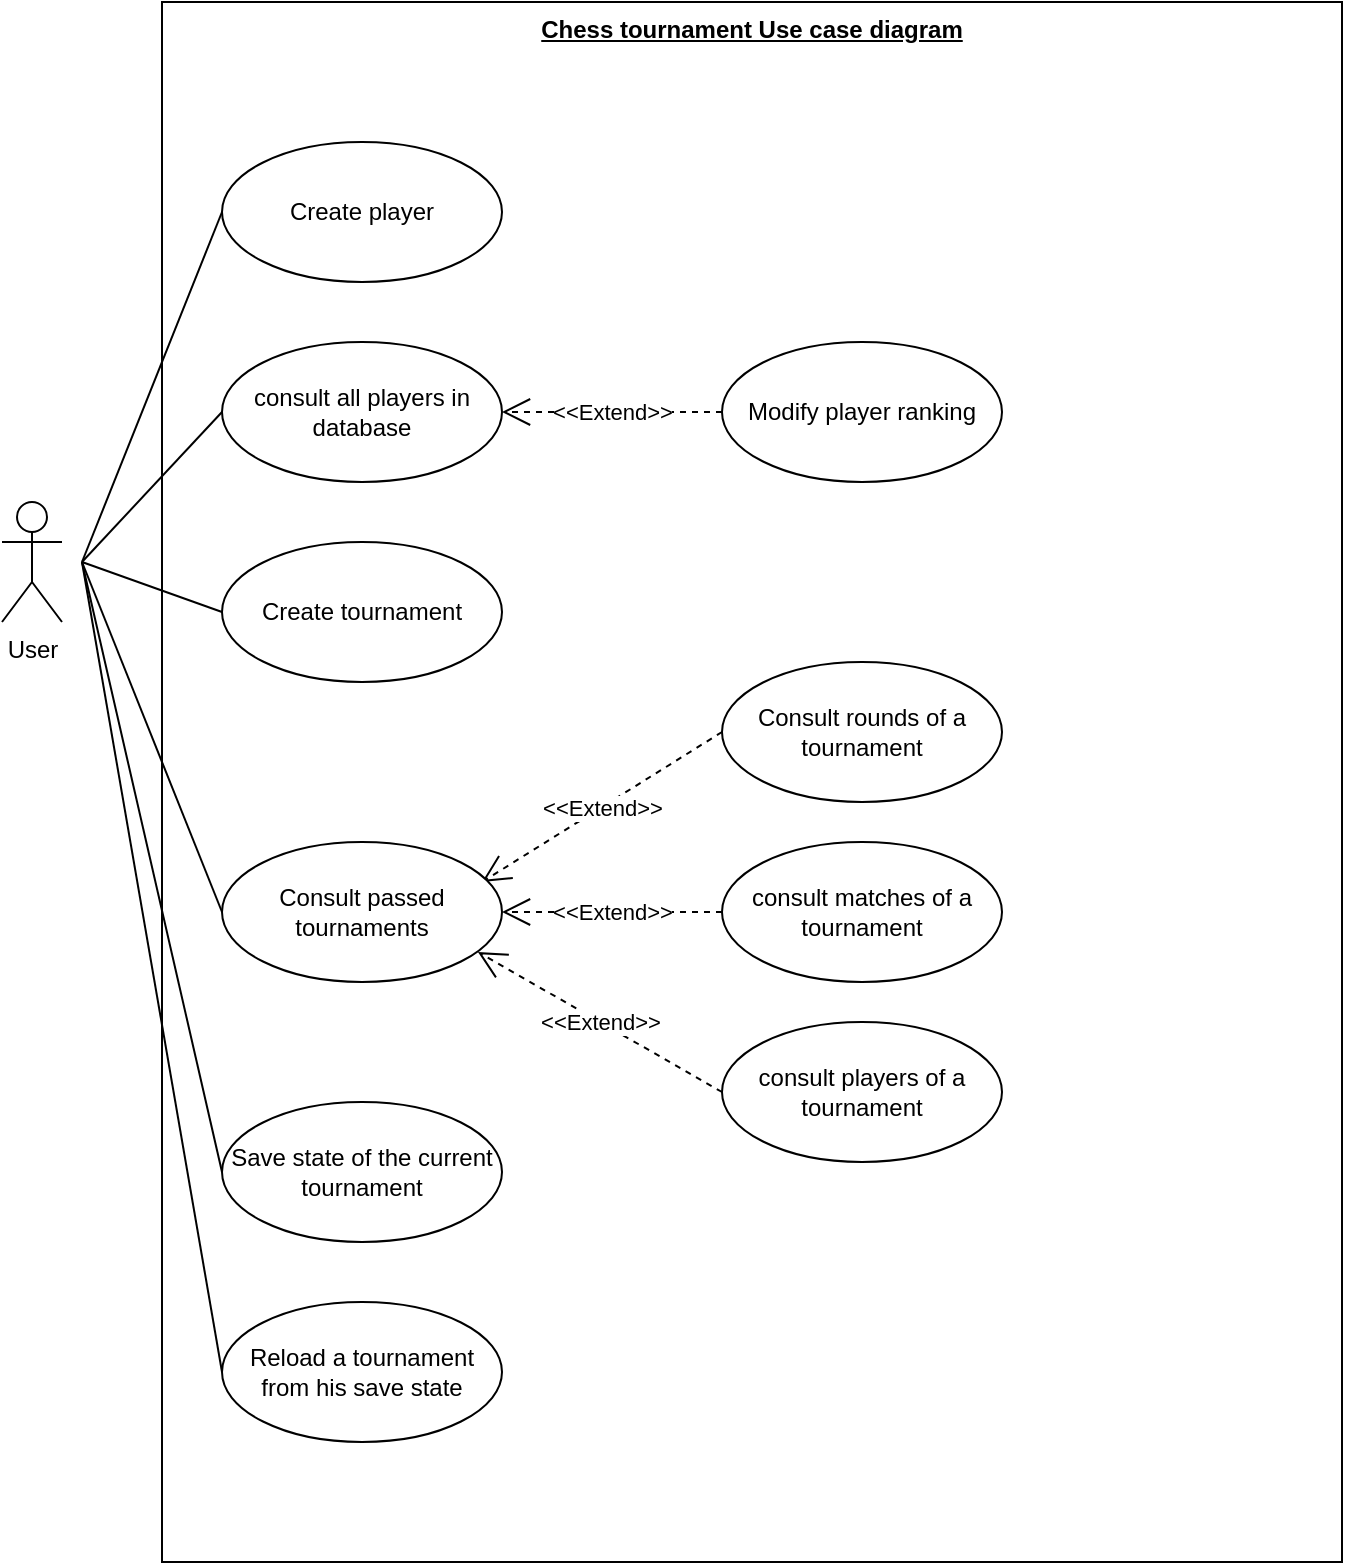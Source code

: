 <mxfile version="14.6.13" type="device"><diagram name="Chess tournament" id="Xj_SQW5p-db6HIlOzPf7"><mxGraphModel dx="1086" dy="806" grid="1" gridSize="10" guides="1" tooltips="1" connect="1" arrows="1" fold="1" page="1" pageScale="1" pageWidth="827" pageHeight="1169" math="0" shadow="0"><root><mxCell id="ngggXP8NCbQZwop2rnJL-0"/><mxCell id="ngggXP8NCbQZwop2rnJL-1" parent="ngggXP8NCbQZwop2rnJL-0"/><mxCell id="ngggXP8NCbQZwop2rnJL-2" value="&lt;b&gt;&lt;u&gt;Chess tournament Use case diagram&lt;/u&gt;&lt;/b&gt;&lt;br&gt;&lt;table&gt;&lt;tbody&gt;&lt;tr&gt;&lt;td&gt;&lt;/td&gt;&lt;/tr&gt;&lt;/tbody&gt;&lt;/table&gt;" style="rounded=0;whiteSpace=wrap;html=1;verticalAlign=top;align=center;" vertex="1" parent="ngggXP8NCbQZwop2rnJL-1"><mxGeometry x="170" y="360" width="590" height="780" as="geometry"/></mxCell><mxCell id="ngggXP8NCbQZwop2rnJL-3" value="Create player" style="ellipse;whiteSpace=wrap;html=1;align=center;" vertex="1" parent="ngggXP8NCbQZwop2rnJL-1"><mxGeometry x="200" y="430" width="140" height="70" as="geometry"/></mxCell><mxCell id="ngggXP8NCbQZwop2rnJL-14" value="&amp;lt;&amp;lt;Extend&amp;gt;&amp;gt;" style="endArrow=open;dashed=1;endFill=0;endSize=12;html=1;exitX=0;exitY=0.5;exitDx=0;exitDy=0;" edge="1" parent="ngggXP8NCbQZwop2rnJL-1" source="ngggXP8NCbQZwop2rnJL-22"><mxGeometry width="160" relative="1" as="geometry"><mxPoint x="666.033" y="539.944" as="sourcePoint"/><mxPoint x="330" y="800" as="targetPoint"/></mxGeometry></mxCell><mxCell id="ngggXP8NCbQZwop2rnJL-16" value="&amp;lt;&amp;lt;Extend&amp;gt;&amp;gt;" style="endArrow=open;dashed=1;endFill=0;endSize=12;html=1;exitX=0;exitY=0.5;exitDx=0;exitDy=0;" edge="1" parent="ngggXP8NCbQZwop2rnJL-1" source="ngggXP8NCbQZwop2rnJL-19" target="ngggXP8NCbQZwop2rnJL-25"><mxGeometry width="160" relative="1" as="geometry"><mxPoint x="323.81" y="586.99" as="sourcePoint"/><mxPoint x="420" y="500" as="targetPoint"/></mxGeometry></mxCell><mxCell id="ngggXP8NCbQZwop2rnJL-18" value="User" style="shape=umlActor;verticalLabelPosition=bottom;verticalAlign=top;html=1;outlineConnect=0;" vertex="1" parent="ngggXP8NCbQZwop2rnJL-1"><mxGeometry x="90" y="610" width="30" height="60" as="geometry"/></mxCell><mxCell id="ngggXP8NCbQZwop2rnJL-19" value="Modify player ranking" style="ellipse;whiteSpace=wrap;html=1;align=center;" vertex="1" parent="ngggXP8NCbQZwop2rnJL-1"><mxGeometry x="450" y="530" width="140" height="70" as="geometry"/></mxCell><mxCell id="ngggXP8NCbQZwop2rnJL-20" value="Create tournament" style="ellipse;whiteSpace=wrap;html=1;align=center;" vertex="1" parent="ngggXP8NCbQZwop2rnJL-1"><mxGeometry x="200" y="630" width="140" height="70" as="geometry"/></mxCell><mxCell id="ngggXP8NCbQZwop2rnJL-21" value="Consult passed tournaments" style="ellipse;whiteSpace=wrap;html=1;align=center;" vertex="1" parent="ngggXP8NCbQZwop2rnJL-1"><mxGeometry x="200" y="780" width="140" height="70" as="geometry"/></mxCell><mxCell id="ngggXP8NCbQZwop2rnJL-22" value="Consult rounds of a tournament" style="ellipse;whiteSpace=wrap;html=1;align=center;" vertex="1" parent="ngggXP8NCbQZwop2rnJL-1"><mxGeometry x="450" y="690" width="140" height="70" as="geometry"/></mxCell><mxCell id="ngggXP8NCbQZwop2rnJL-23" value="consult matches of a tournament" style="ellipse;whiteSpace=wrap;html=1;align=center;" vertex="1" parent="ngggXP8NCbQZwop2rnJL-1"><mxGeometry x="450" y="780" width="140" height="70" as="geometry"/></mxCell><mxCell id="ngggXP8NCbQZwop2rnJL-24" value="consult players of a tournament" style="ellipse;whiteSpace=wrap;html=1;align=center;" vertex="1" parent="ngggXP8NCbQZwop2rnJL-1"><mxGeometry x="450" y="870" width="140" height="70" as="geometry"/></mxCell><mxCell id="ngggXP8NCbQZwop2rnJL-25" value="consult all players in database" style="ellipse;whiteSpace=wrap;html=1;align=center;" vertex="1" parent="ngggXP8NCbQZwop2rnJL-1"><mxGeometry x="200" y="530" width="140" height="70" as="geometry"/></mxCell><mxCell id="ngggXP8NCbQZwop2rnJL-26" value="&amp;lt;&amp;lt;Extend&amp;gt;&amp;gt;" style="endArrow=open;dashed=1;endFill=0;endSize=12;html=1;exitX=0;exitY=0.5;exitDx=0;exitDy=0;entryX=1;entryY=0.5;entryDx=0;entryDy=0;" edge="1" parent="ngggXP8NCbQZwop2rnJL-1" source="ngggXP8NCbQZwop2rnJL-23" target="ngggXP8NCbQZwop2rnJL-21"><mxGeometry width="160" relative="1" as="geometry"><mxPoint x="405" y="735" as="sourcePoint"/><mxPoint x="350" y="825" as="targetPoint"/></mxGeometry></mxCell><mxCell id="ngggXP8NCbQZwop2rnJL-27" value="&amp;lt;&amp;lt;Extend&amp;gt;&amp;gt;" style="endArrow=open;dashed=1;endFill=0;endSize=12;html=1;exitX=0;exitY=0.5;exitDx=0;exitDy=0;entryX=0.914;entryY=0.786;entryDx=0;entryDy=0;entryPerimeter=0;" edge="1" parent="ngggXP8NCbQZwop2rnJL-1" source="ngggXP8NCbQZwop2rnJL-24" target="ngggXP8NCbQZwop2rnJL-21"><mxGeometry width="160" relative="1" as="geometry"><mxPoint x="405" y="825" as="sourcePoint"/><mxPoint x="350" y="825" as="targetPoint"/></mxGeometry></mxCell><mxCell id="-SK7WLt48L_Zfp1PlbLP-0" style="edgeStyle=none;rounded=1;orthogonalLoop=1;jettySize=auto;html=1;endArrow=none;endFill=0;endSize=16;entryX=0;entryY=0.5;entryDx=0;entryDy=0;" edge="1" parent="ngggXP8NCbQZwop2rnJL-1" target="ngggXP8NCbQZwop2rnJL-20"><mxGeometry relative="1" as="geometry"><mxPoint x="130" y="640" as="sourcePoint"/><mxPoint x="360" y="840" as="targetPoint"/></mxGeometry></mxCell><mxCell id="-SK7WLt48L_Zfp1PlbLP-1" style="edgeStyle=none;rounded=1;orthogonalLoop=1;jettySize=auto;html=1;endArrow=none;endFill=0;endSize=16;entryX=0;entryY=0.5;entryDx=0;entryDy=0;" edge="1" parent="ngggXP8NCbQZwop2rnJL-1" target="ngggXP8NCbQZwop2rnJL-25"><mxGeometry relative="1" as="geometry"><mxPoint x="130" y="640" as="sourcePoint"/><mxPoint x="210" y="675" as="targetPoint"/></mxGeometry></mxCell><mxCell id="-SK7WLt48L_Zfp1PlbLP-2" style="edgeStyle=none;rounded=1;orthogonalLoop=1;jettySize=auto;html=1;endArrow=none;endFill=0;endSize=16;entryX=0;entryY=0.5;entryDx=0;entryDy=0;" edge="1" parent="ngggXP8NCbQZwop2rnJL-1" target="ngggXP8NCbQZwop2rnJL-3"><mxGeometry relative="1" as="geometry"><mxPoint x="130" y="640" as="sourcePoint"/><mxPoint x="210" y="575" as="targetPoint"/></mxGeometry></mxCell><mxCell id="-SK7WLt48L_Zfp1PlbLP-3" style="edgeStyle=none;rounded=1;orthogonalLoop=1;jettySize=auto;html=1;endArrow=none;endFill=0;endSize=16;entryX=0;entryY=0.5;entryDx=0;entryDy=0;" edge="1" parent="ngggXP8NCbQZwop2rnJL-1" target="ngggXP8NCbQZwop2rnJL-21"><mxGeometry relative="1" as="geometry"><mxPoint x="130" y="640" as="sourcePoint"/><mxPoint x="210" y="475" as="targetPoint"/></mxGeometry></mxCell><mxCell id="f2uEy1EgFHQUW3cRi6tS-0" value="Save state of the current tournament" style="ellipse;whiteSpace=wrap;html=1;align=center;" vertex="1" parent="ngggXP8NCbQZwop2rnJL-1"><mxGeometry x="200" y="910" width="140" height="70" as="geometry"/></mxCell><mxCell id="f2uEy1EgFHQUW3cRi6tS-1" value="Reload a tournament from his save state" style="ellipse;whiteSpace=wrap;html=1;align=center;" vertex="1" parent="ngggXP8NCbQZwop2rnJL-1"><mxGeometry x="200" y="1010" width="140" height="70" as="geometry"/></mxCell><mxCell id="f2uEy1EgFHQUW3cRi6tS-2" style="edgeStyle=none;rounded=1;orthogonalLoop=1;jettySize=auto;html=1;endArrow=none;endFill=0;endSize=16;entryX=0;entryY=0.5;entryDx=0;entryDy=0;" edge="1" parent="ngggXP8NCbQZwop2rnJL-1" target="f2uEy1EgFHQUW3cRi6tS-0"><mxGeometry relative="1" as="geometry"><mxPoint x="130" y="640" as="sourcePoint"/><mxPoint x="210" y="825" as="targetPoint"/></mxGeometry></mxCell><mxCell id="f2uEy1EgFHQUW3cRi6tS-3" style="edgeStyle=none;rounded=1;orthogonalLoop=1;jettySize=auto;html=1;endArrow=none;endFill=0;endSize=16;entryX=0;entryY=0.5;entryDx=0;entryDy=0;" edge="1" parent="ngggXP8NCbQZwop2rnJL-1" target="f2uEy1EgFHQUW3cRi6tS-1"><mxGeometry relative="1" as="geometry"><mxPoint x="130" y="640" as="sourcePoint"/><mxPoint x="210" y="955" as="targetPoint"/></mxGeometry></mxCell></root></mxGraphModel></diagram></mxfile>